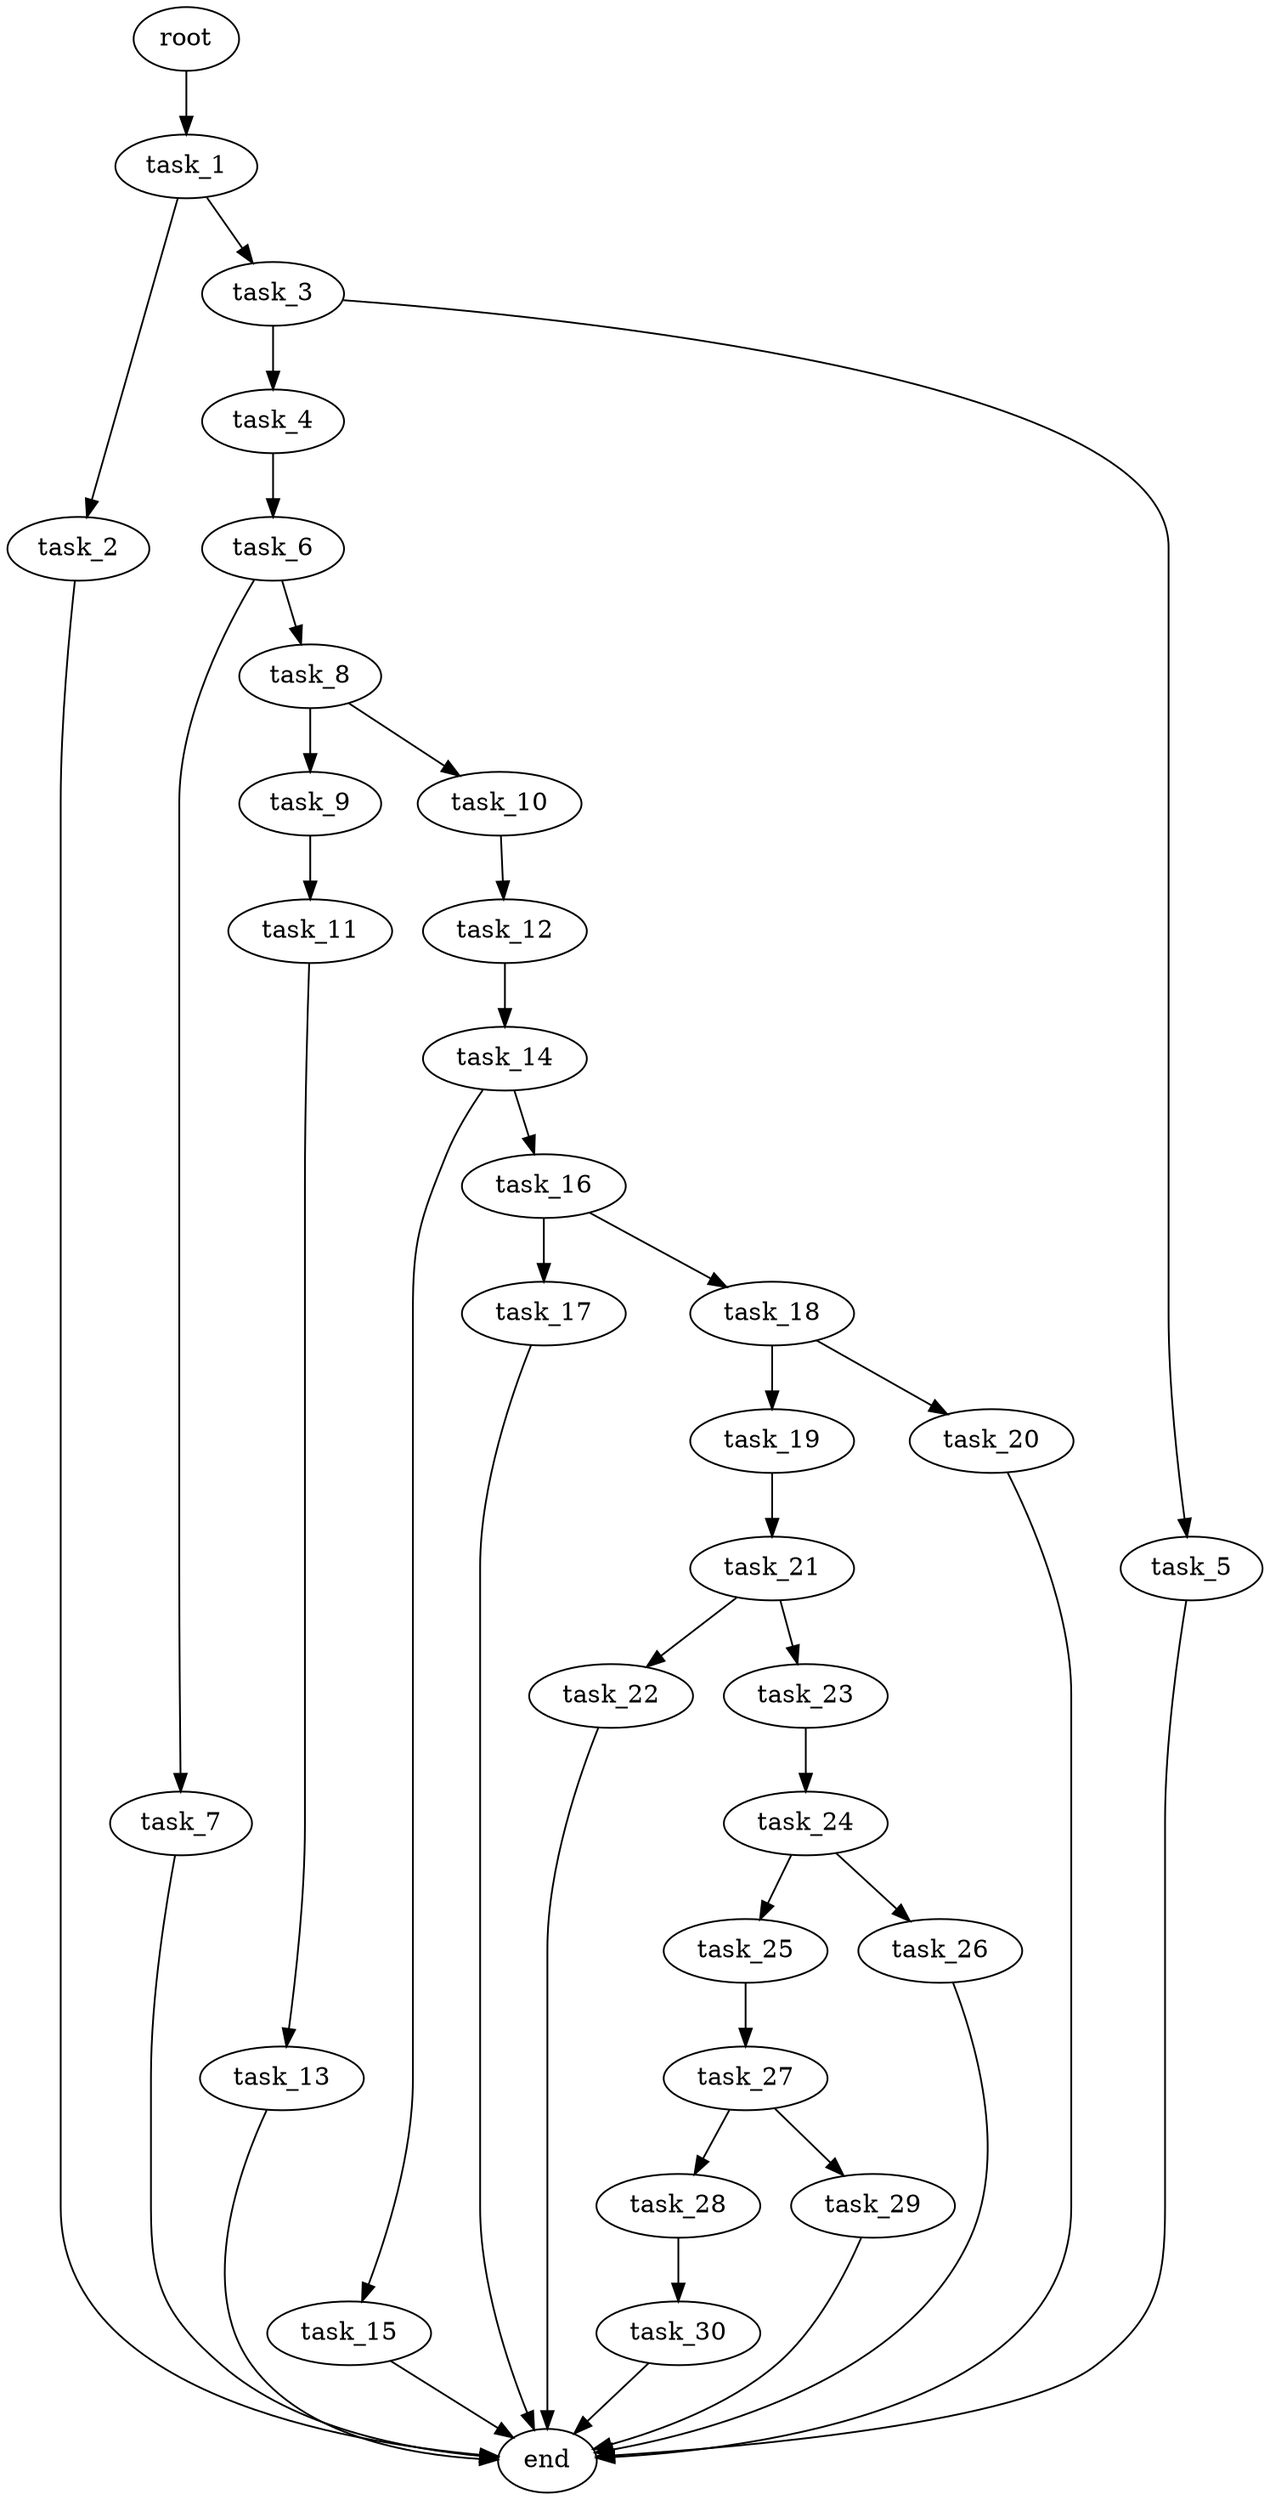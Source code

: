 digraph G {
  root [size="0.000000e+00"];
  task_1 [size="9.327323e+10"];
  task_2 [size="2.740921e+10"];
  task_3 [size="6.546225e+10"];
  task_4 [size="2.504642e+10"];
  task_5 [size="3.719066e+10"];
  task_6 [size="9.038099e+10"];
  task_7 [size="1.656085e+10"];
  task_8 [size="3.964019e+10"];
  task_9 [size="3.055787e+10"];
  task_10 [size="6.994714e+10"];
  task_11 [size="2.342204e+10"];
  task_12 [size="6.555197e+10"];
  task_13 [size="7.037277e+10"];
  task_14 [size="1.186195e+08"];
  task_15 [size="4.768590e+10"];
  task_16 [size="1.327865e+10"];
  task_17 [size="2.262682e+10"];
  task_18 [size="6.800147e+10"];
  task_19 [size="9.386019e+08"];
  task_20 [size="6.956275e+10"];
  task_21 [size="8.171273e+10"];
  task_22 [size="9.881561e+10"];
  task_23 [size="4.223717e+10"];
  task_24 [size="1.322619e+10"];
  task_25 [size="7.092122e+09"];
  task_26 [size="3.831316e+10"];
  task_27 [size="7.307903e+10"];
  task_28 [size="1.025169e+10"];
  task_29 [size="3.134201e+10"];
  task_30 [size="8.810009e+10"];
  end [size="0.000000e+00"];

  root -> task_1 [size="1.000000e-12"];
  task_1 -> task_2 [size="2.740921e+08"];
  task_1 -> task_3 [size="6.546225e+08"];
  task_2 -> end [size="1.000000e-12"];
  task_3 -> task_4 [size="2.504642e+08"];
  task_3 -> task_5 [size="3.719066e+08"];
  task_4 -> task_6 [size="9.038099e+08"];
  task_5 -> end [size="1.000000e-12"];
  task_6 -> task_7 [size="1.656085e+08"];
  task_6 -> task_8 [size="3.964019e+08"];
  task_7 -> end [size="1.000000e-12"];
  task_8 -> task_9 [size="3.055787e+08"];
  task_8 -> task_10 [size="6.994714e+08"];
  task_9 -> task_11 [size="2.342204e+08"];
  task_10 -> task_12 [size="6.555197e+08"];
  task_11 -> task_13 [size="7.037277e+08"];
  task_12 -> task_14 [size="1.186195e+06"];
  task_13 -> end [size="1.000000e-12"];
  task_14 -> task_15 [size="4.768590e+08"];
  task_14 -> task_16 [size="1.327865e+08"];
  task_15 -> end [size="1.000000e-12"];
  task_16 -> task_17 [size="2.262682e+08"];
  task_16 -> task_18 [size="6.800147e+08"];
  task_17 -> end [size="1.000000e-12"];
  task_18 -> task_19 [size="9.386019e+06"];
  task_18 -> task_20 [size="6.956275e+08"];
  task_19 -> task_21 [size="8.171273e+08"];
  task_20 -> end [size="1.000000e-12"];
  task_21 -> task_22 [size="9.881561e+08"];
  task_21 -> task_23 [size="4.223717e+08"];
  task_22 -> end [size="1.000000e-12"];
  task_23 -> task_24 [size="1.322619e+08"];
  task_24 -> task_25 [size="7.092122e+07"];
  task_24 -> task_26 [size="3.831316e+08"];
  task_25 -> task_27 [size="7.307903e+08"];
  task_26 -> end [size="1.000000e-12"];
  task_27 -> task_28 [size="1.025169e+08"];
  task_27 -> task_29 [size="3.134201e+08"];
  task_28 -> task_30 [size="8.810009e+08"];
  task_29 -> end [size="1.000000e-12"];
  task_30 -> end [size="1.000000e-12"];
}
